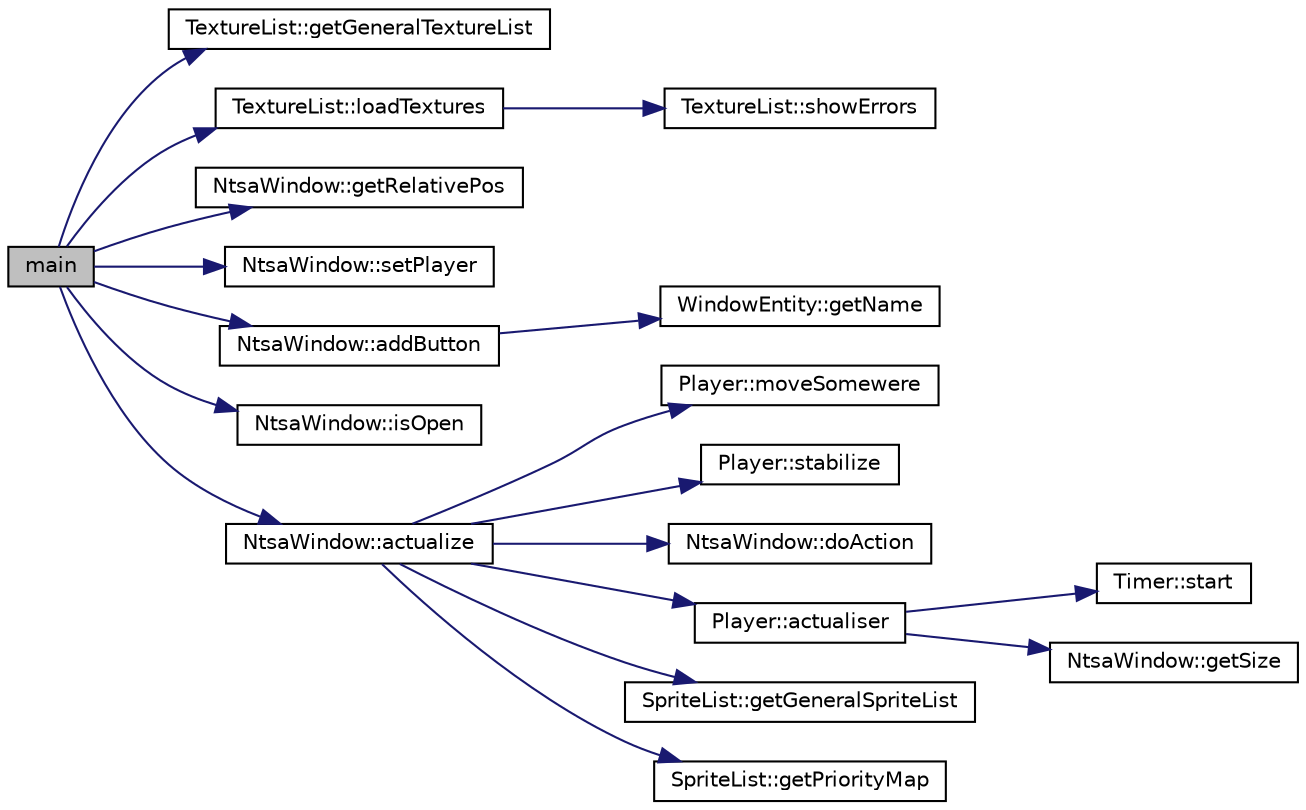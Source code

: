 digraph "main"
{
  edge [fontname="Helvetica",fontsize="10",labelfontname="Helvetica",labelfontsize="10"];
  node [fontname="Helvetica",fontsize="10",shape=record];
  rankdir="LR";
  Node1 [label="main",height=0.2,width=0.4,color="black", fillcolor="grey75", style="filled" fontcolor="black"];
  Node1 -> Node2 [color="midnightblue",fontsize="10",style="solid",fontname="Helvetica"];
  Node2 [label="TextureList::getGeneralTextureList",height=0.2,width=0.4,color="black", fillcolor="white", style="filled",URL="$class_texture_list.html#ab97506e3c31990bf341103d1d4589829"];
  Node1 -> Node3 [color="midnightblue",fontsize="10",style="solid",fontname="Helvetica"];
  Node3 [label="TextureList::loadTextures",height=0.2,width=0.4,color="black", fillcolor="white", style="filled",URL="$class_texture_list.html#a4c8c84b6df51995e568d7119d70f89a7"];
  Node3 -> Node4 [color="midnightblue",fontsize="10",style="solid",fontname="Helvetica"];
  Node4 [label="TextureList::showErrors",height=0.2,width=0.4,color="black", fillcolor="white", style="filled",URL="$class_texture_list.html#ade252d75b421d1b1a7ada32240e5c131"];
  Node1 -> Node5 [color="midnightblue",fontsize="10",style="solid",fontname="Helvetica"];
  Node5 [label="NtsaWindow::getRelativePos",height=0.2,width=0.4,color="black", fillcolor="white", style="filled",URL="$class_ntsa_window.html#ac38da02f04c79bc387308a89cd178538"];
  Node1 -> Node6 [color="midnightblue",fontsize="10",style="solid",fontname="Helvetica"];
  Node6 [label="NtsaWindow::setPlayer",height=0.2,width=0.4,color="black", fillcolor="white", style="filled",URL="$class_ntsa_window.html#a67765090ed23a5ba93e29f9558e45351"];
  Node1 -> Node7 [color="midnightblue",fontsize="10",style="solid",fontname="Helvetica"];
  Node7 [label="NtsaWindow::addButton",height=0.2,width=0.4,color="black", fillcolor="white", style="filled",URL="$class_ntsa_window.html#ac2991e96dd1dc556961623824ddf682a"];
  Node7 -> Node8 [color="midnightblue",fontsize="10",style="solid",fontname="Helvetica"];
  Node8 [label="WindowEntity::getName",height=0.2,width=0.4,color="black", fillcolor="white", style="filled",URL="$class_window_entity.html#a0073a5b9c6d678b090a6b8b6b10c32e3"];
  Node1 -> Node9 [color="midnightblue",fontsize="10",style="solid",fontname="Helvetica"];
  Node9 [label="NtsaWindow::isOpen",height=0.2,width=0.4,color="black", fillcolor="white", style="filled",URL="$class_ntsa_window.html#ad6b3a6571aeb24840953695a5ada4f42"];
  Node1 -> Node10 [color="midnightblue",fontsize="10",style="solid",fontname="Helvetica"];
  Node10 [label="NtsaWindow::actualize",height=0.2,width=0.4,color="black", fillcolor="white", style="filled",URL="$class_ntsa_window.html#aa8d0a7e8928dc1e90a4ca3616218f192"];
  Node10 -> Node11 [color="midnightblue",fontsize="10",style="solid",fontname="Helvetica"];
  Node11 [label="Player::moveSomewere",height=0.2,width=0.4,color="black", fillcolor="white", style="filled",URL="$class_player.html#a8710b5f12aafff7f5ae95e52775bdb04"];
  Node10 -> Node12 [color="midnightblue",fontsize="10",style="solid",fontname="Helvetica"];
  Node12 [label="Player::stabilize",height=0.2,width=0.4,color="black", fillcolor="white", style="filled",URL="$class_player.html#ab63c772d1598c64a7e4c4e34d33a52c5"];
  Node10 -> Node13 [color="midnightblue",fontsize="10",style="solid",fontname="Helvetica"];
  Node13 [label="NtsaWindow::doAction",height=0.2,width=0.4,color="black", fillcolor="white", style="filled",URL="$class_ntsa_window.html#ab0b4de4b43e6aa20fc96fbcc0805bad1"];
  Node10 -> Node14 [color="midnightblue",fontsize="10",style="solid",fontname="Helvetica"];
  Node14 [label="Player::actualiser",height=0.2,width=0.4,color="black", fillcolor="white", style="filled",URL="$class_player.html#a4297433163d2c6b6a82b5d71c5362466"];
  Node14 -> Node15 [color="midnightblue",fontsize="10",style="solid",fontname="Helvetica"];
  Node15 [label="Timer::start",height=0.2,width=0.4,color="black", fillcolor="white", style="filled",URL="$class_timer.html#a3a8b5272198d029779dc9302a54305a8"];
  Node14 -> Node16 [color="midnightblue",fontsize="10",style="solid",fontname="Helvetica"];
  Node16 [label="NtsaWindow::getSize",height=0.2,width=0.4,color="black", fillcolor="white", style="filled",URL="$class_ntsa_window.html#a8504a8160e6c88968662c55ea4587f6c"];
  Node10 -> Node17 [color="midnightblue",fontsize="10",style="solid",fontname="Helvetica"];
  Node17 [label="SpriteList::getGeneralSpriteList",height=0.2,width=0.4,color="black", fillcolor="white", style="filled",URL="$class_sprite_list.html#a31aad8d098174638df4d85fae19d9176"];
  Node10 -> Node18 [color="midnightblue",fontsize="10",style="solid",fontname="Helvetica"];
  Node18 [label="SpriteList::getPriorityMap",height=0.2,width=0.4,color="black", fillcolor="white", style="filled",URL="$class_sprite_list.html#a231c6090b04c2b0ba261f9ce5e3d1f1c"];
}

